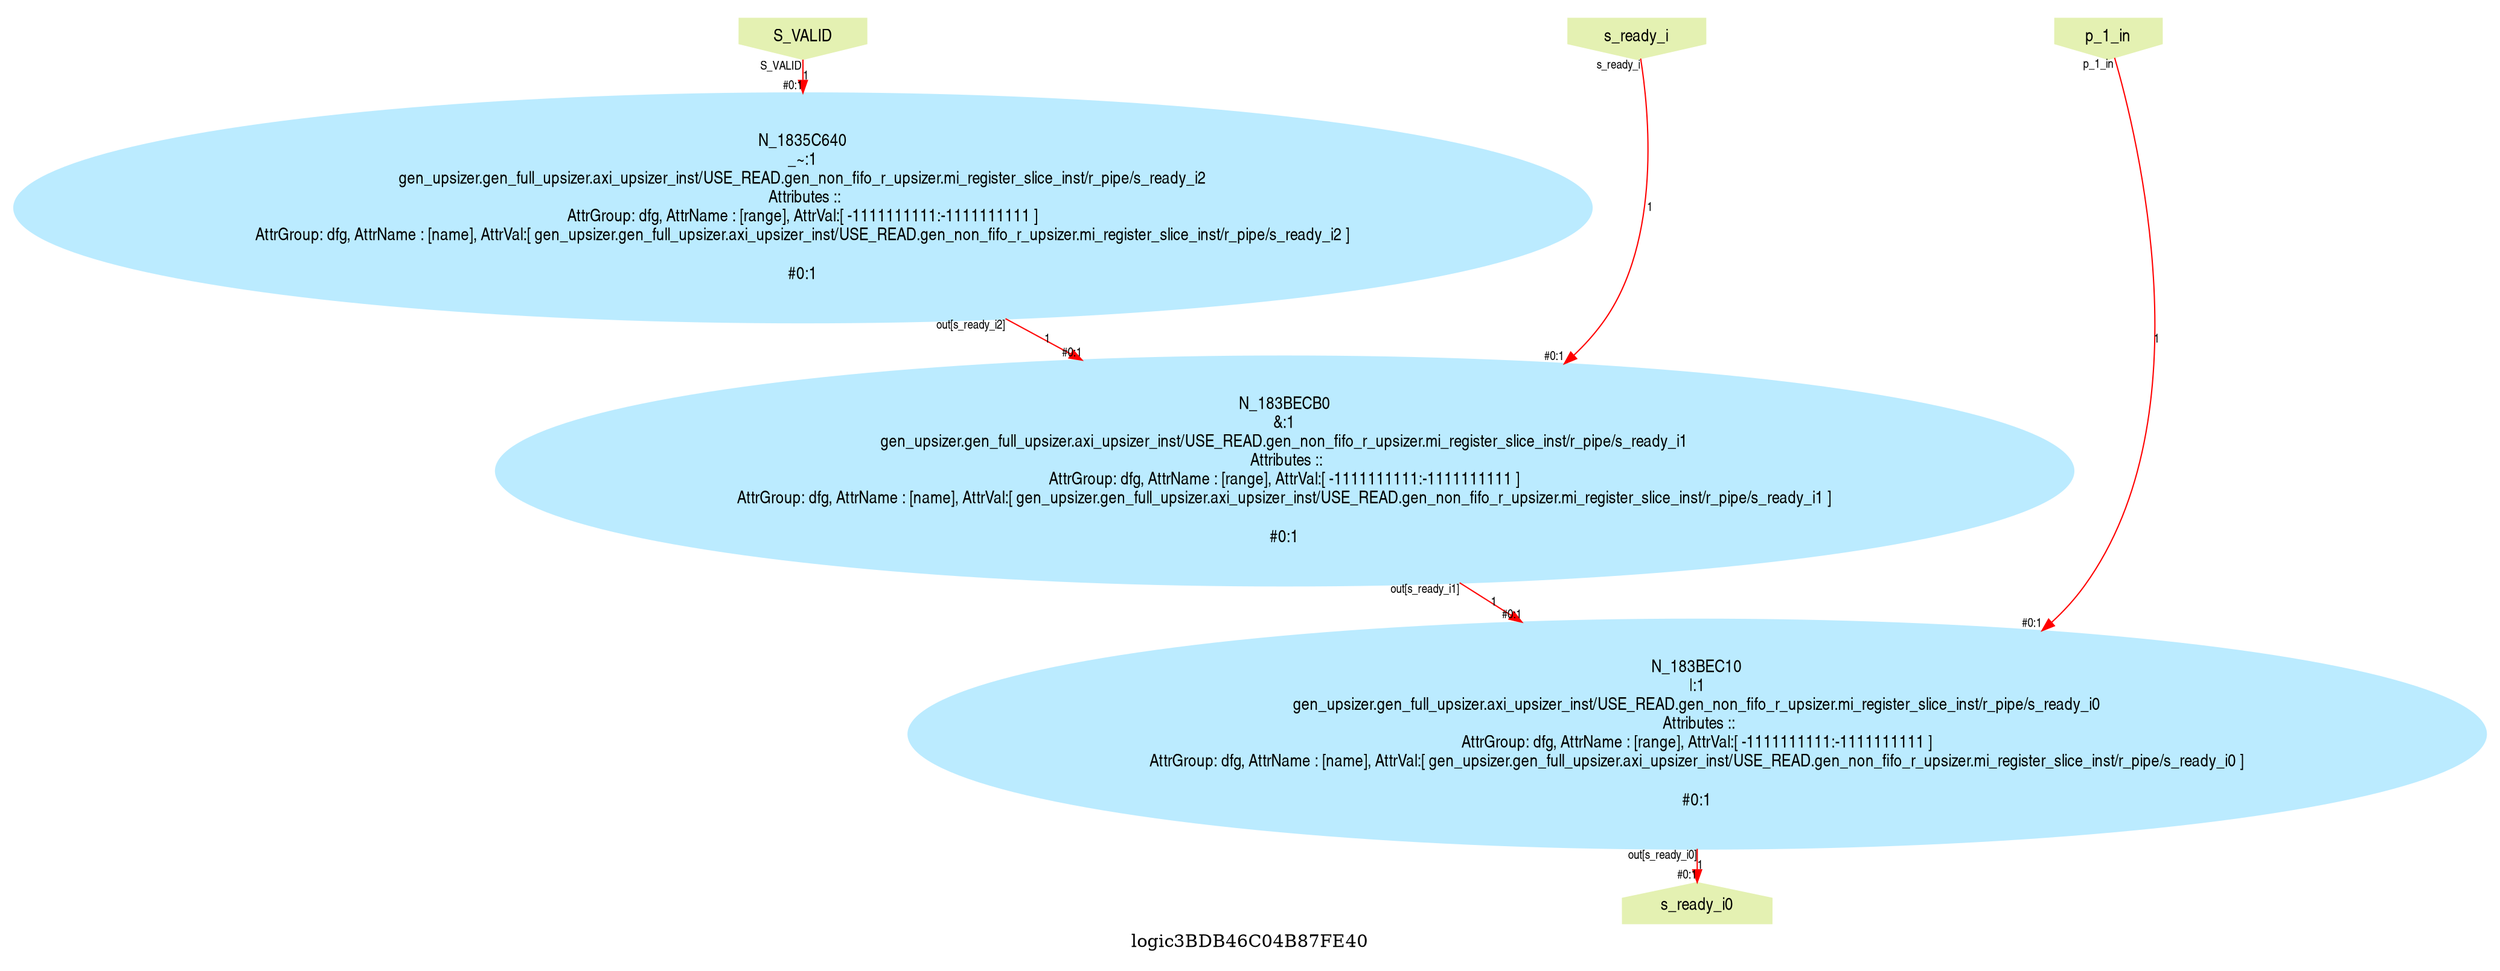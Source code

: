 digraph logic3BDB46C04B87FE40 {
graph [label="logic3BDB46C04B87FE40", margin="0.1,0.1", size="100,100", ranksep=0.1, splines=true];
node [style=filled, color="#ffee80", fontname=helveticanarrow];
edge [color="#ff0000", fontsize=10, fontname=helveticanarrow];
{ rank = source;logic3BDB46C04B87FE40_S_VALID [label="S_VALID", shape=invhouse, color="#e4f1b2"];
logic3BDB46C04B87FE40_s_ready_i [label="s_ready_i", shape=invhouse, color="#e4f1b2"];
logic3BDB46C04B87FE40_p_1_in [label="p_1_in", shape=invhouse, color="#e4f1b2"];
}
{ rank = sink;logic3BDB46C04B87FE40_s_ready_i0 [label="s_ready_i0", shape=house, color="#e4f1b2"];
}
N_183BEC10 [label="N_183BEC10\n|:1\ngen_upsizer.gen_full_upsizer.axi_upsizer_inst/USE_READ.gen_non_fifo_r_upsizer.mi_register_slice_inst/r_pipe/s_ready_i0\n Attributes ::\nAttrGroup: dfg, AttrName : [range], AttrVal:[ -1111111111:-1111111111 ]\nAttrGroup: dfg, AttrName : [name], AttrVal:[ gen_upsizer.gen_full_upsizer.axi_upsizer_inst/USE_READ.gen_non_fifo_r_upsizer.mi_register_slice_inst/r_pipe/s_ready_i0 ]\n\n#0:1\n", color="#bbebff"];
N_183BECB0 [label="N_183BECB0\n&:1\ngen_upsizer.gen_full_upsizer.axi_upsizer_inst/USE_READ.gen_non_fifo_r_upsizer.mi_register_slice_inst/r_pipe/s_ready_i1\n Attributes ::\nAttrGroup: dfg, AttrName : [range], AttrVal:[ -1111111111:-1111111111 ]\nAttrGroup: dfg, AttrName : [name], AttrVal:[ gen_upsizer.gen_full_upsizer.axi_upsizer_inst/USE_READ.gen_non_fifo_r_upsizer.mi_register_slice_inst/r_pipe/s_ready_i1 ]\n\n#0:1\n", color="#bbebff"];
N_1835C640 [label="N_1835C640\n_~:1\ngen_upsizer.gen_full_upsizer.axi_upsizer_inst/USE_READ.gen_non_fifo_r_upsizer.mi_register_slice_inst/r_pipe/s_ready_i2\n Attributes ::\nAttrGroup: dfg, AttrName : [range], AttrVal:[ -1111111111:-1111111111 ]\nAttrGroup: dfg, AttrName : [name], AttrVal:[ gen_upsizer.gen_full_upsizer.axi_upsizer_inst/USE_READ.gen_non_fifo_r_upsizer.mi_register_slice_inst/r_pipe/s_ready_i2 ]\n\n#0:1\n", color="#bbebff"];
N_183BECB0 -> N_183BEC10 [label="1", taillabel=<out[s_ready_i1]>, headlabel=<B>, headlabel=<#0:1>];
N_1835C640 -> N_183BECB0 [label="1", taillabel=<out[s_ready_i2]>, headlabel=<B>, headlabel=<#0:1>];
logic3BDB46C04B87FE40_S_VALID -> N_1835C640 [label="1", taillabel=<S_VALID>, headlabel=<in>, headlabel=<#0:1>];
logic3BDB46C04B87FE40_s_ready_i -> N_183BECB0 [label="1", taillabel=<s_ready_i>, headlabel=<A>, headlabel=<#0:1>];
logic3BDB46C04B87FE40_p_1_in -> N_183BEC10 [label="1", taillabel=<p_1_in>, headlabel=<A>, headlabel=<#0:1>];
N_183BEC10 -> logic3BDB46C04B87FE40_s_ready_i0 [label="1", taillabel=<out[s_ready_i0]>, headlabel=<s_ready_i0>, headlabel=<#0:1>];
}
